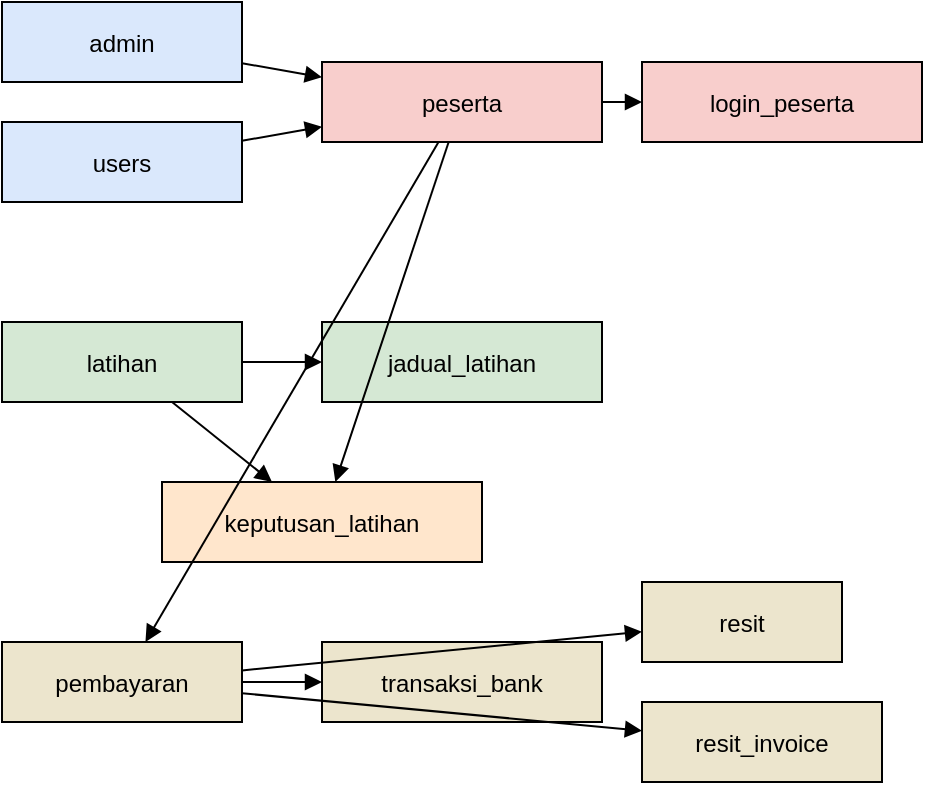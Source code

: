 <?xml version="1.0" encoding="UTF-8"?>
<mxfile>
  <diagram name="MRCS Training System" id="MRCS_TRAINING_001">
    <mxGraphModel dx="1200" dy="800" grid="1" gridSize="10" guides="1" tooltips="1" connect="1">
      <root>
        <mxCell id="0"/>
        <mxCell id="1" parent="0"/>
        <mxCell id="t1" value="admin" style="shape=rectangle;fillColor=#dae8fc;fontSize=12;" vertex="1" parent="1">
          <mxGeometry x="40" y="40" width="120" height="40" as="geometry"/>
        </mxCell>
        <mxCell id="t2" value="users" style="shape=rectangle;fillColor=#dae8fc;fontSize=12;" vertex="1" parent="1">
          <mxGeometry x="40" y="100" width="120" height="40" as="geometry"/>
        </mxCell>
        <mxCell id="t3" value="peserta" style="shape=rectangle;fillColor=#f8cecc;fontSize=12;" vertex="1" parent="1">
          <mxGeometry x="200" y="70" width="140" height="40" as="geometry"/>
        </mxCell>
        <mxCell id="t4" value="login_peserta" style="shape=rectangle;fillColor=#f8cecc;fontSize=12;" vertex="1" parent="1">
          <mxGeometry x="360" y="70" width="140" height="40" as="geometry"/>
        </mxCell>
        <mxCell id="t5" value="latihan" style="shape=rectangle;fillColor=#d5e8d4;fontSize=12;" vertex="1" parent="1">
          <mxGeometry x="40" y="200" width="120" height="40" as="geometry"/>
        </mxCell>
        <mxCell id="t6" value="jadual_latihan" style="shape=rectangle;fillColor=#d5e8d4;fontSize=12;" vertex="1" parent="1">
          <mxGeometry x="200" y="200" width="140" height="40" as="geometry"/>
        </mxCell>
        <mxCell id="t7" value="keputusan_latihan" style="shape=rectangle;fillColor=#ffe6cc;fontSize=12;" vertex="1" parent="1">
          <mxGeometry x="120" y="280" width="160" height="40" as="geometry"/>
        </mxCell>
        <mxCell id="t8" value="pembayaran" style="shape=rectangle;fillColor=#ece5cd;fontSize=12;" vertex="1" parent="1">
          <mxGeometry x="40" y="360" width="120" height="40" as="geometry"/>
        </mxCell>
        <mxCell id="t9" value="transaksi_bank" style="shape=rectangle;fillColor=#ece5cd;fontSize=12;" vertex="1" parent="1">
          <mxGeometry x="200" y="360" width="140" height="40" as="geometry"/>
        </mxCell>
        <mxCell id="t10" value="resit" style="shape=rectangle;fillColor=#ece5cd;fontSize=12;" vertex="1" parent="1">
          <mxGeometry x="360" y="330" width="100" height="40" as="geometry"/>
        </mxCell>
        <mxCell id="t11" value="resit_invoice" style="shape=rectangle;fillColor=#ece5cd;fontSize=12;" vertex="1" parent="1">
          <mxGeometry x="360" y="390" width="120" height="40" as="geometry"/>
        </mxCell>
        <mxCell id="e1" style="endArrow=block;" edge="1" parent="1" source="t2" target="t3"><mxGeometry relative="1" as="geometry"/></mxCell>
        <mxCell id="e2" style="endArrow=block;" edge="1" parent="1" source="t1" target="t3"><mxGeometry relative="1" as="geometry"/></mxCell>
        <mxCell id="e3" style="endArrow=block;" edge="1" parent="1" source="t3" target="t4"><mxGeometry relative="1" as="geometry"/></mxCell>
        <mxCell id="e4" style="endArrow=block;" edge="1" parent="1" source="t5" target="t6"><mxGeometry relative="1" as="geometry"/></mxCell>
        <mxCell id="e5" style="endArrow=block;" edge="1" parent="1" source="t5" target="t7"><mxGeometry relative="1" as="geometry"/></mxCell>
        <mxCell id="e6" style="endArrow=block;" edge="1" parent="1" source="t3" target="t7"><mxGeometry relative="1" as="geometry"/></mxCell>
        <mxCell id="e7" style="endArrow=block;" edge="1" parent="1" source="t3" target="t8"><mxGeometry relative="1" as="geometry"/></mxCell>
        <mxCell id="e8" style="endArrow=block;" edge="1" parent="1" source="t8" target="t9"><mxGeometry relative="1" as="geometry"/></mxCell>
        <mxCell id="e9" style="endArrow=block;" edge="1" parent="1" source="t8" target="t10"><mxGeometry relative="1" as="geometry"/></mxCell>
        <mxCell id="e10" style="endArrow=block;" edge="1" parent="1" source="t8" target="t11"><mxGeometry relative="1" as="geometry"/></mxCell>
      </root>
    </mxGraphModel>
  </diagram>
</mxfile>
